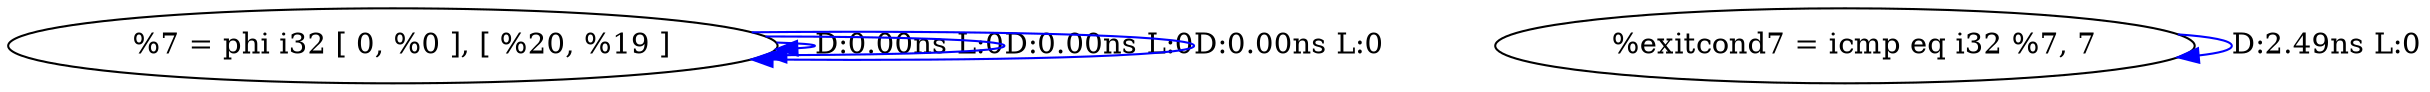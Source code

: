 digraph {
Node0x40ff790[label="  %7 = phi i32 [ 0, %0 ], [ %20, %19 ]"];
Node0x40ff790 -> Node0x40ff790[label="D:0.00ns L:0",color=blue];
Node0x40ff790 -> Node0x40ff790[label="D:0.00ns L:0",color=blue];
Node0x40ff790 -> Node0x40ff790[label="D:0.00ns L:0",color=blue];
Node0x40ff870[label="  %exitcond7 = icmp eq i32 %7, 7"];
Node0x40ff870 -> Node0x40ff870[label="D:2.49ns L:0",color=blue];
}
